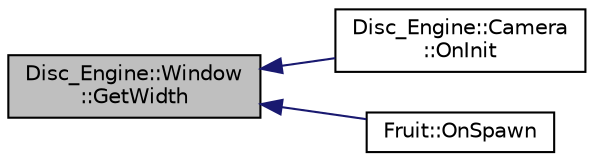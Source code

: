 digraph "Disc_Engine::Window::GetWidth"
{
  edge [fontname="Helvetica",fontsize="10",labelfontname="Helvetica",labelfontsize="10"];
  node [fontname="Helvetica",fontsize="10",shape=record];
  rankdir="LR";
  Node8 [label="Disc_Engine::Window\l::GetWidth",height=0.2,width=0.4,color="black", fillcolor="grey75", style="filled", fontcolor="black"];
  Node8 -> Node9 [dir="back",color="midnightblue",fontsize="10",style="solid",fontname="Helvetica"];
  Node9 [label="Disc_Engine::Camera\l::OnInit",height=0.2,width=0.4,color="black", fillcolor="white", style="filled",URL="$class_disc___engine_1_1_camera.html#a0be8fe3db58db7e2c730a472b93884b5"];
  Node8 -> Node10 [dir="back",color="midnightblue",fontsize="10",style="solid",fontname="Helvetica"];
  Node10 [label="Fruit::OnSpawn",height=0.2,width=0.4,color="black", fillcolor="white", style="filled",URL="$class_fruit.html#a3783bb826140cce1ae00178c6b306b10"];
}

